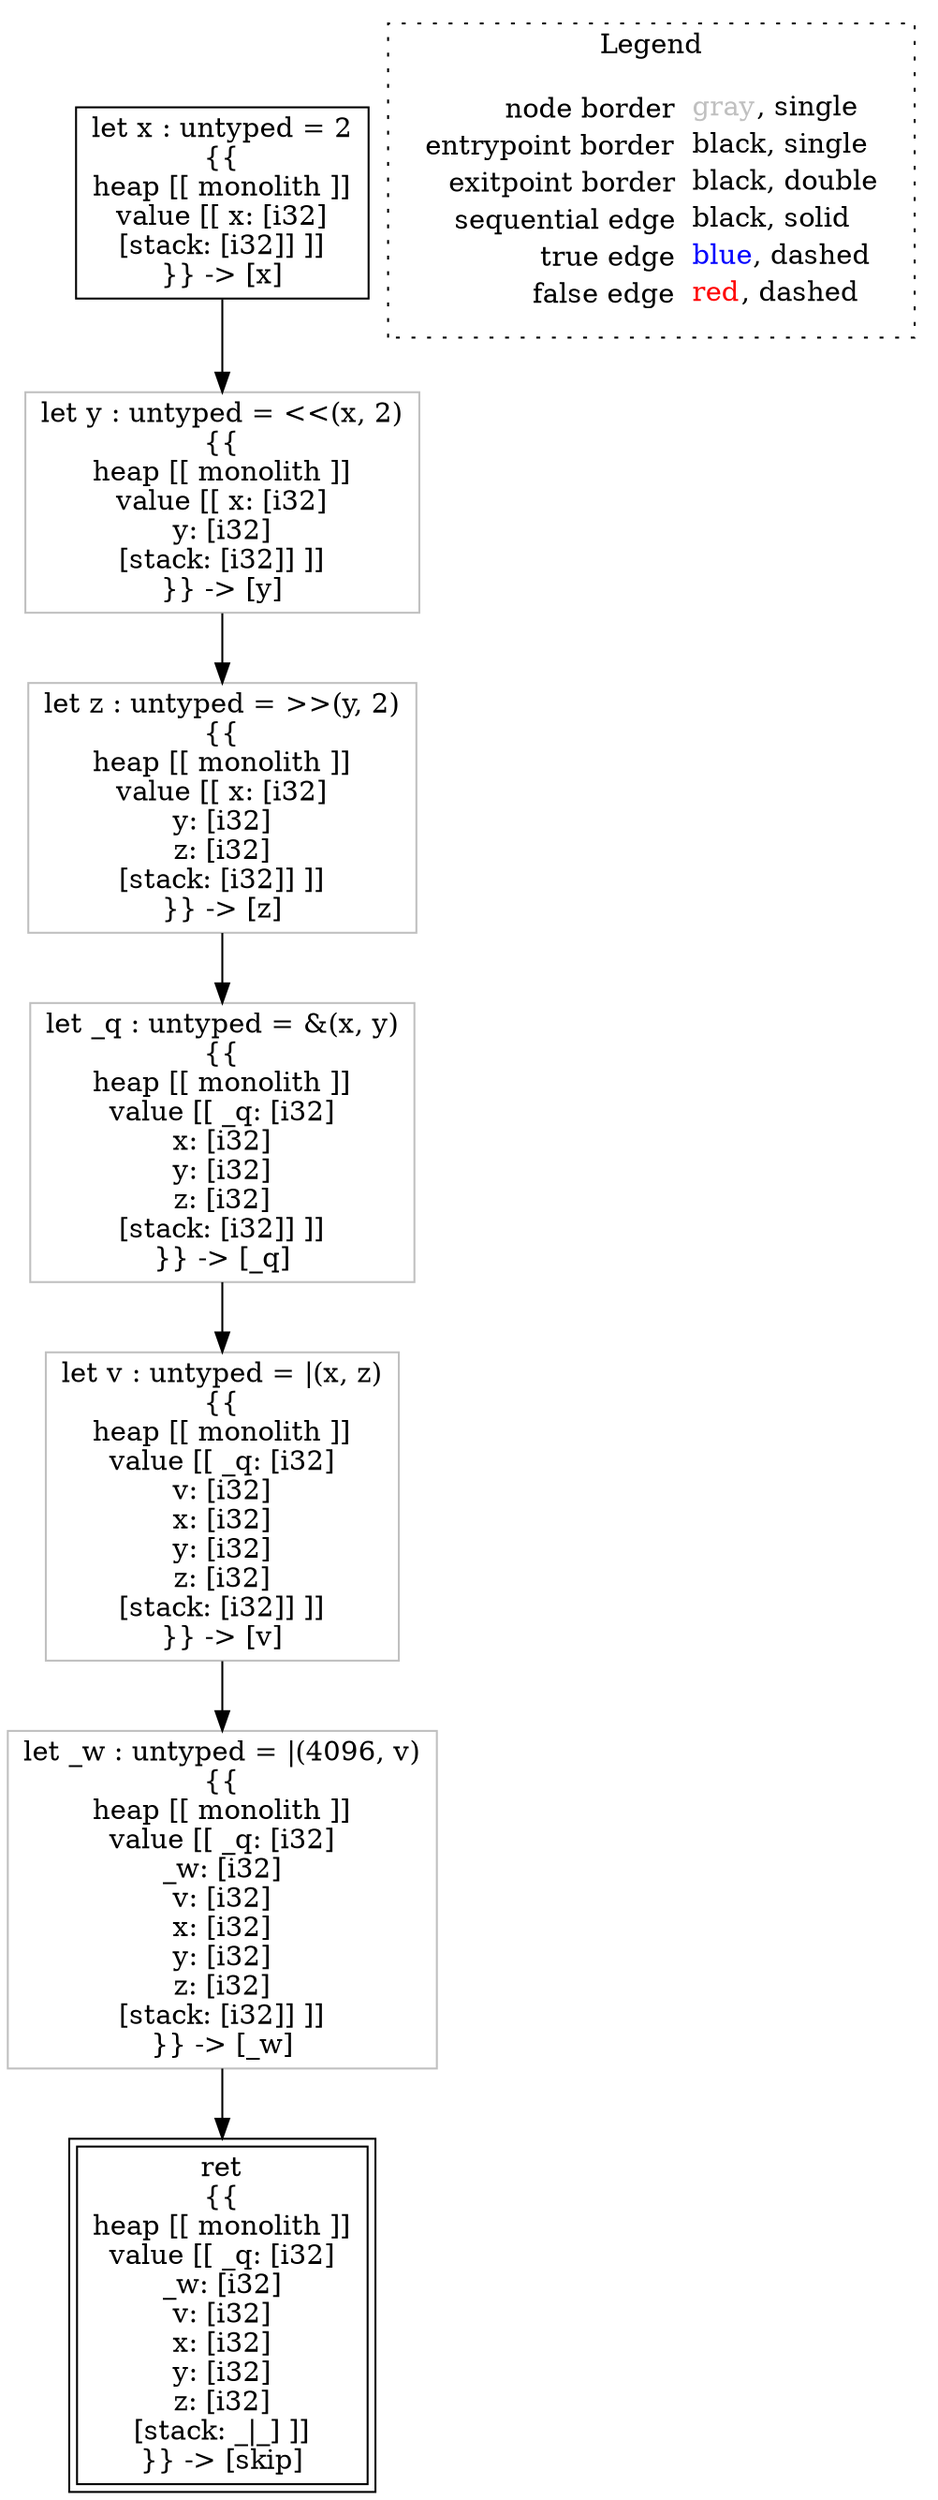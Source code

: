 digraph {
	"node0" [shape="rect",color="black",label=<let x : untyped = 2<BR/>{{<BR/>heap [[ monolith ]]<BR/>value [[ x: [i32]<BR/>[stack: [i32]] ]]<BR/>}} -&gt; [x]>];
	"node1" [shape="rect",color="gray",label=<let z : untyped = &gt;&gt;(y, 2)<BR/>{{<BR/>heap [[ monolith ]]<BR/>value [[ x: [i32]<BR/>y: [i32]<BR/>z: [i32]<BR/>[stack: [i32]] ]]<BR/>}} -&gt; [z]>];
	"node2" [shape="rect",color="gray",label=<let v : untyped = |(x, z)<BR/>{{<BR/>heap [[ monolith ]]<BR/>value [[ _q: [i32]<BR/>v: [i32]<BR/>x: [i32]<BR/>y: [i32]<BR/>z: [i32]<BR/>[stack: [i32]] ]]<BR/>}} -&gt; [v]>];
	"node3" [shape="rect",color="gray",label=<let _w : untyped = |(4096, v)<BR/>{{<BR/>heap [[ monolith ]]<BR/>value [[ _q: [i32]<BR/>_w: [i32]<BR/>v: [i32]<BR/>x: [i32]<BR/>y: [i32]<BR/>z: [i32]<BR/>[stack: [i32]] ]]<BR/>}} -&gt; [_w]>];
	"node4" [shape="rect",color="black",peripheries="2",label=<ret<BR/>{{<BR/>heap [[ monolith ]]<BR/>value [[ _q: [i32]<BR/>_w: [i32]<BR/>v: [i32]<BR/>x: [i32]<BR/>y: [i32]<BR/>z: [i32]<BR/>[stack: _|_] ]]<BR/>}} -&gt; [skip]>];
	"node5" [shape="rect",color="gray",label=<let y : untyped = &lt;&lt;(x, 2)<BR/>{{<BR/>heap [[ monolith ]]<BR/>value [[ x: [i32]<BR/>y: [i32]<BR/>[stack: [i32]] ]]<BR/>}} -&gt; [y]>];
	"node6" [shape="rect",color="gray",label=<let _q : untyped = &amp;(x, y)<BR/>{{<BR/>heap [[ monolith ]]<BR/>value [[ _q: [i32]<BR/>x: [i32]<BR/>y: [i32]<BR/>z: [i32]<BR/>[stack: [i32]] ]]<BR/>}} -&gt; [_q]>];
	"node0" -> "node5" [color="black"];
	"node1" -> "node6" [color="black"];
	"node2" -> "node3" [color="black"];
	"node3" -> "node4" [color="black"];
	"node5" -> "node1" [color="black"];
	"node6" -> "node2" [color="black"];
subgraph cluster_legend {
	label="Legend";
	style=dotted;
	node [shape=plaintext];
	"legend" [label=<<table border="0" cellpadding="2" cellspacing="0" cellborder="0"><tr><td align="right">node border&nbsp;</td><td align="left"><font color="gray">gray</font>, single</td></tr><tr><td align="right">entrypoint border&nbsp;</td><td align="left"><font color="black">black</font>, single</td></tr><tr><td align="right">exitpoint border&nbsp;</td><td align="left"><font color="black">black</font>, double</td></tr><tr><td align="right">sequential edge&nbsp;</td><td align="left"><font color="black">black</font>, solid</td></tr><tr><td align="right">true edge&nbsp;</td><td align="left"><font color="blue">blue</font>, dashed</td></tr><tr><td align="right">false edge&nbsp;</td><td align="left"><font color="red">red</font>, dashed</td></tr></table>>];
}

}
